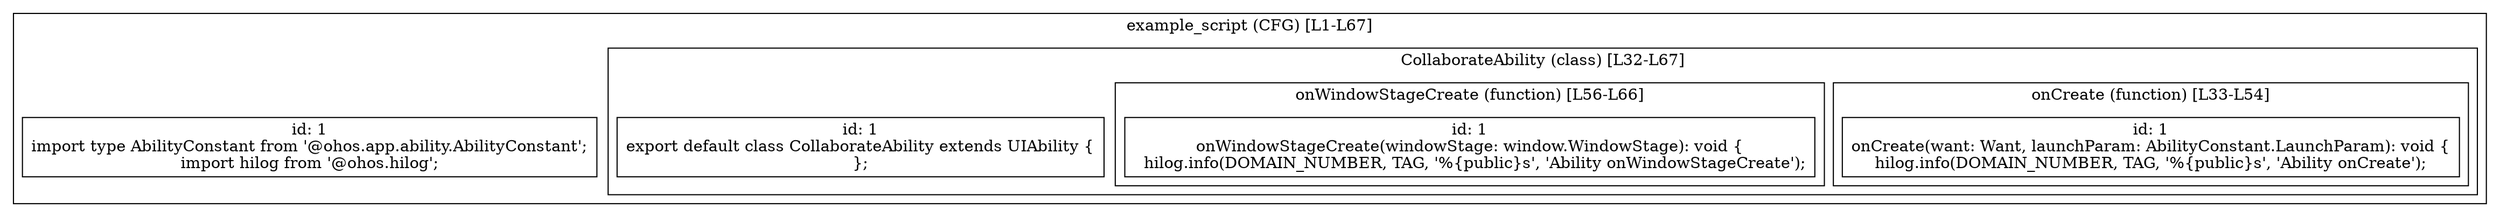 digraph "106.ts" {
  subgraph "cluster_1" {
    label="example_script (CFG) [L1-L67]";
    node_1_1 [label="id: 1\nimport type AbilityConstant from '@ohos.app.ability.AbilityConstant';
import hilog from '@ohos.hilog';", shape=box];
  subgraph "cluster_2" {
    label="CollaborateAbility (class) [L32-L67]";
    node_2_1 [label="id: 1\nexport default class CollaborateAbility extends UIAbility {
};", shape=box];
  subgraph "cluster_3" {
    label="onCreate (function) [L33-L54]";
    node_3_1 [label="id: 1\nonCreate(want: Want, launchParam: AbilityConstant.LaunchParam): void {
hilog.info(DOMAIN_NUMBER, TAG, '%{public}s', 'Ability onCreate');", shape=box];
  }
  subgraph "cluster_4" {
    label="onWindowStageCreate (function) [L56-L66]";
    node_4_1 [label="id: 1\nonWindowStageCreate(windowStage: window.WindowStage): void {
  hilog.info(DOMAIN_NUMBER, TAG, '%{public}s', 'Ability onWindowStageCreate');", shape=box];
  }
  }
  }
}